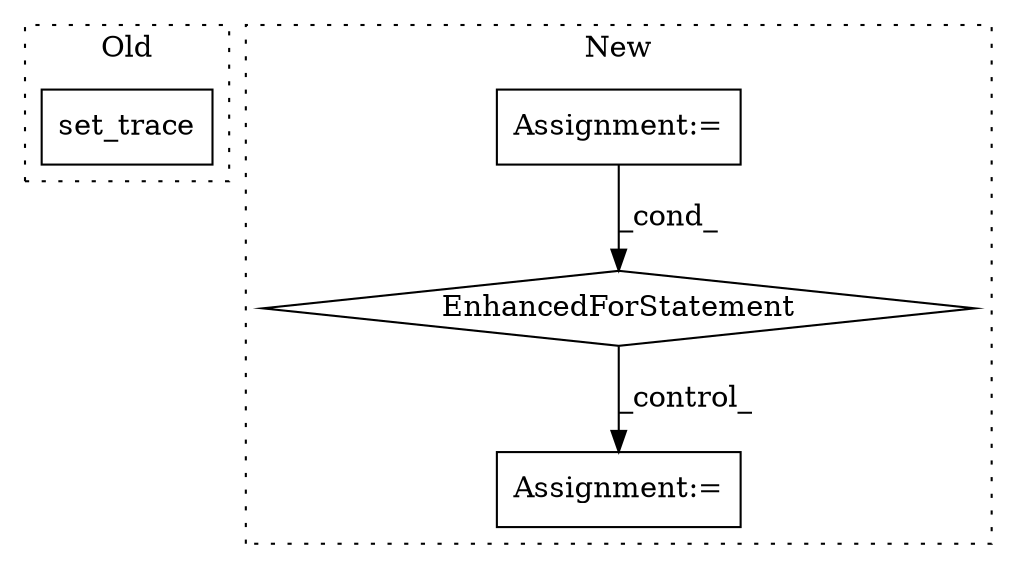 digraph G {
subgraph cluster0 {
1 [label="set_trace" a="32" s="2411" l="11" shape="box"];
label = "Old";
style="dotted";
}
subgraph cluster1 {
2 [label="EnhancedForStatement" a="70" s="2767,2850" l="57,2" shape="diamond"];
3 [label="Assignment:=" a="7" s="2726" l="1" shape="box"];
4 [label="Assignment:=" a="7" s="2892,2974" l="61,2" shape="box"];
label = "New";
style="dotted";
}
2 -> 4 [label="_control_"];
3 -> 2 [label="_cond_"];
}